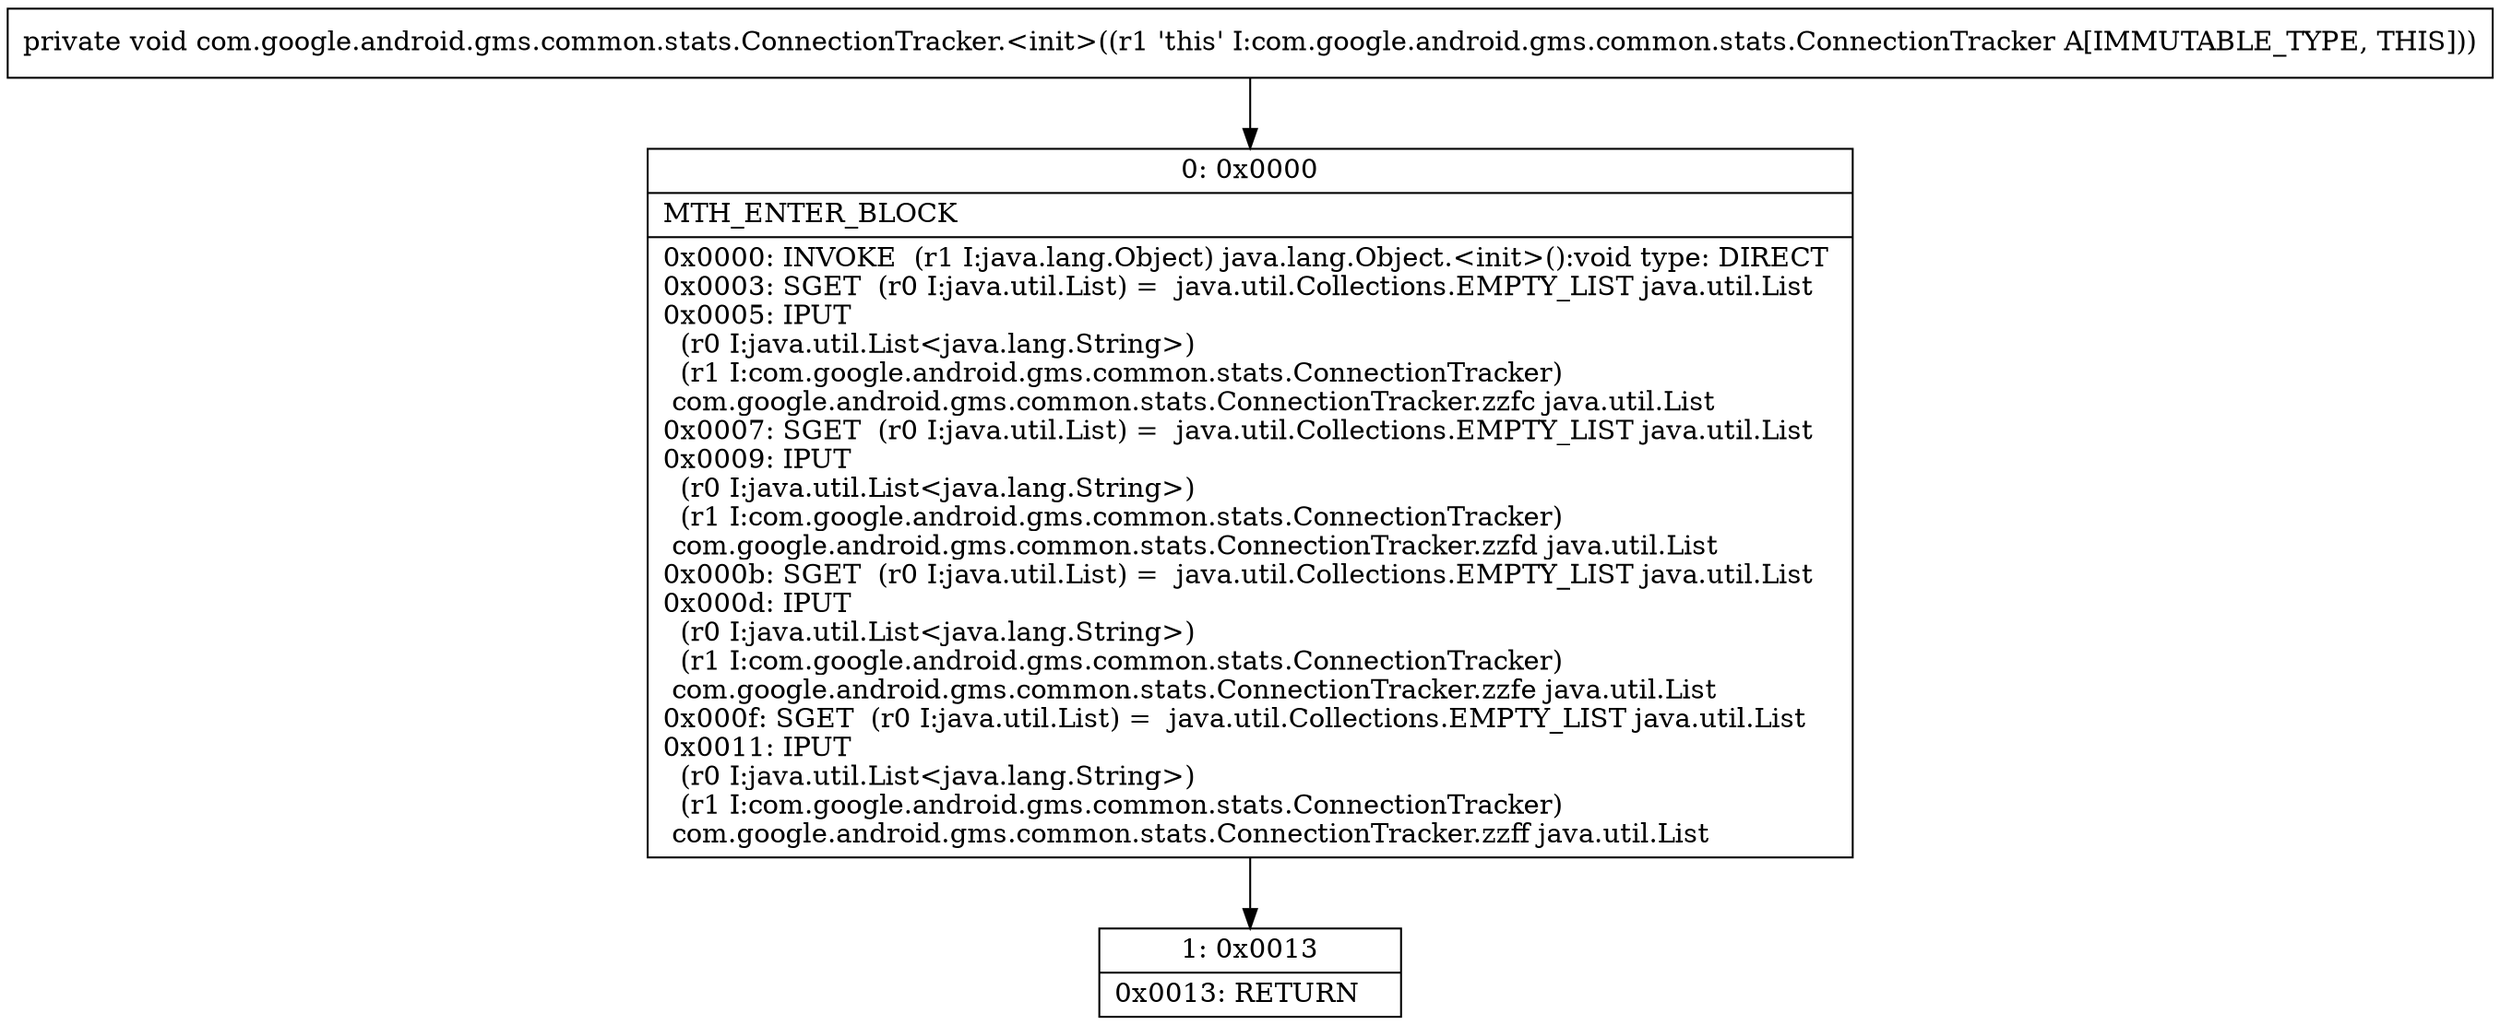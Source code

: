 digraph "CFG forcom.google.android.gms.common.stats.ConnectionTracker.\<init\>()V" {
Node_0 [shape=record,label="{0\:\ 0x0000|MTH_ENTER_BLOCK\l|0x0000: INVOKE  (r1 I:java.lang.Object) java.lang.Object.\<init\>():void type: DIRECT \l0x0003: SGET  (r0 I:java.util.List) =  java.util.Collections.EMPTY_LIST java.util.List \l0x0005: IPUT  \l  (r0 I:java.util.List\<java.lang.String\>)\l  (r1 I:com.google.android.gms.common.stats.ConnectionTracker)\l com.google.android.gms.common.stats.ConnectionTracker.zzfc java.util.List \l0x0007: SGET  (r0 I:java.util.List) =  java.util.Collections.EMPTY_LIST java.util.List \l0x0009: IPUT  \l  (r0 I:java.util.List\<java.lang.String\>)\l  (r1 I:com.google.android.gms.common.stats.ConnectionTracker)\l com.google.android.gms.common.stats.ConnectionTracker.zzfd java.util.List \l0x000b: SGET  (r0 I:java.util.List) =  java.util.Collections.EMPTY_LIST java.util.List \l0x000d: IPUT  \l  (r0 I:java.util.List\<java.lang.String\>)\l  (r1 I:com.google.android.gms.common.stats.ConnectionTracker)\l com.google.android.gms.common.stats.ConnectionTracker.zzfe java.util.List \l0x000f: SGET  (r0 I:java.util.List) =  java.util.Collections.EMPTY_LIST java.util.List \l0x0011: IPUT  \l  (r0 I:java.util.List\<java.lang.String\>)\l  (r1 I:com.google.android.gms.common.stats.ConnectionTracker)\l com.google.android.gms.common.stats.ConnectionTracker.zzff java.util.List \l}"];
Node_1 [shape=record,label="{1\:\ 0x0013|0x0013: RETURN   \l}"];
MethodNode[shape=record,label="{private void com.google.android.gms.common.stats.ConnectionTracker.\<init\>((r1 'this' I:com.google.android.gms.common.stats.ConnectionTracker A[IMMUTABLE_TYPE, THIS])) }"];
MethodNode -> Node_0;
Node_0 -> Node_1;
}

